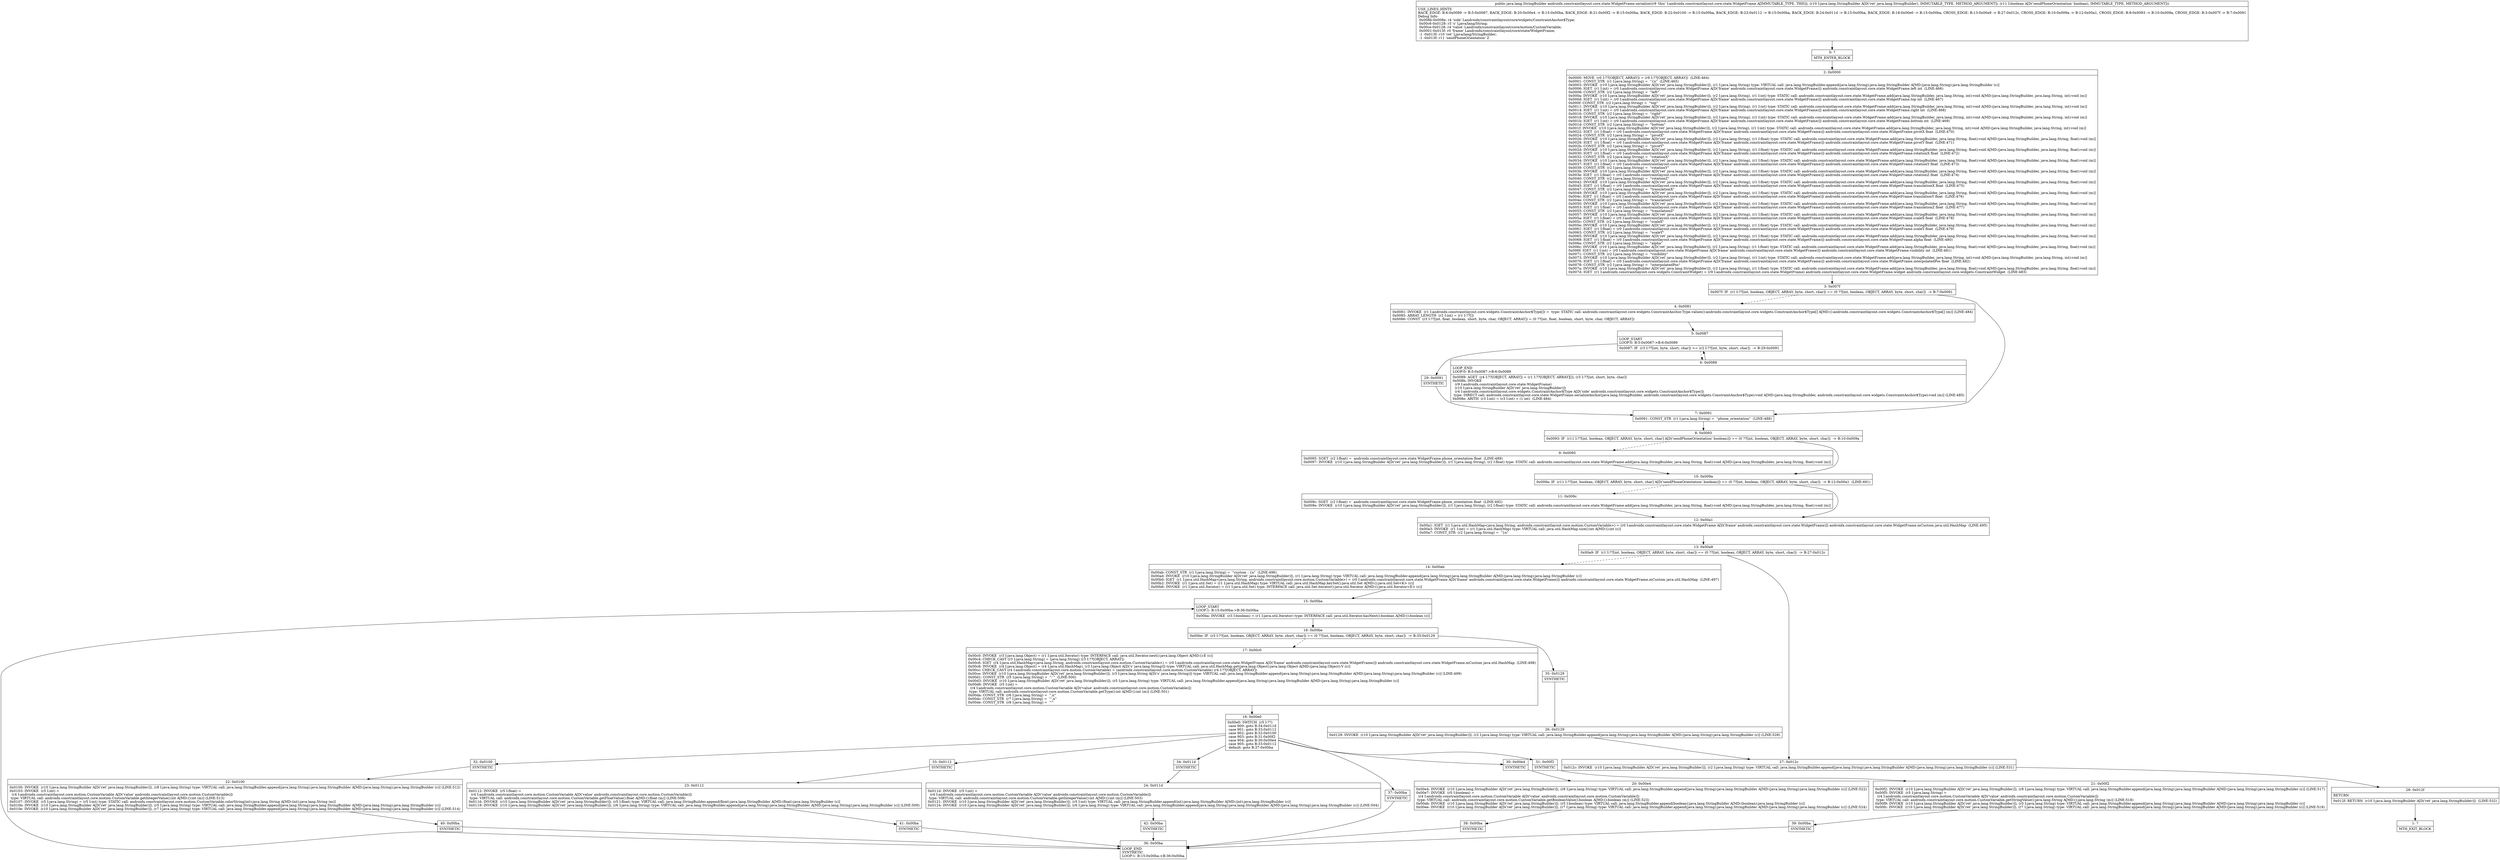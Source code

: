 digraph "CFG forandroidx.constraintlayout.core.state.WidgetFrame.serialize(Ljava\/lang\/StringBuilder;Z)Ljava\/lang\/StringBuilder;" {
Node_0 [shape=record,label="{0\:\ ?|MTH_ENTER_BLOCK\l}"];
Node_2 [shape=record,label="{2\:\ 0x0000|0x0000: MOVE  (r0 I:??[OBJECT, ARRAY]) = (r9 I:??[OBJECT, ARRAY])  (LINE:464)\l0x0001: CONST_STR  (r1 I:java.lang.String) =  \"\{n\"  (LINE:465)\l0x0003: INVOKE  (r10 I:java.lang.StringBuilder A[D('ret' java.lang.StringBuilder)]), (r1 I:java.lang.String) type: VIRTUAL call: java.lang.StringBuilder.append(java.lang.String):java.lang.StringBuilder A[MD:(java.lang.String):java.lang.StringBuilder (c)]\l0x0006: IGET  (r1 I:int) = (r0 I:androidx.constraintlayout.core.state.WidgetFrame A[D('frame' androidx.constraintlayout.core.state.WidgetFrame)]) androidx.constraintlayout.core.state.WidgetFrame.left int  (LINE:466)\l0x0008: CONST_STR  (r2 I:java.lang.String) =  \"left\" \l0x000a: INVOKE  (r10 I:java.lang.StringBuilder A[D('ret' java.lang.StringBuilder)]), (r2 I:java.lang.String), (r1 I:int) type: STATIC call: androidx.constraintlayout.core.state.WidgetFrame.add(java.lang.StringBuilder, java.lang.String, int):void A[MD:(java.lang.StringBuilder, java.lang.String, int):void (m)]\l0x000d: IGET  (r1 I:int) = (r0 I:androidx.constraintlayout.core.state.WidgetFrame A[D('frame' androidx.constraintlayout.core.state.WidgetFrame)]) androidx.constraintlayout.core.state.WidgetFrame.top int  (LINE:467)\l0x000f: CONST_STR  (r2 I:java.lang.String) =  \"top\" \l0x0011: INVOKE  (r10 I:java.lang.StringBuilder A[D('ret' java.lang.StringBuilder)]), (r2 I:java.lang.String), (r1 I:int) type: STATIC call: androidx.constraintlayout.core.state.WidgetFrame.add(java.lang.StringBuilder, java.lang.String, int):void A[MD:(java.lang.StringBuilder, java.lang.String, int):void (m)]\l0x0014: IGET  (r1 I:int) = (r0 I:androidx.constraintlayout.core.state.WidgetFrame A[D('frame' androidx.constraintlayout.core.state.WidgetFrame)]) androidx.constraintlayout.core.state.WidgetFrame.right int  (LINE:468)\l0x0016: CONST_STR  (r2 I:java.lang.String) =  \"right\" \l0x0018: INVOKE  (r10 I:java.lang.StringBuilder A[D('ret' java.lang.StringBuilder)]), (r2 I:java.lang.String), (r1 I:int) type: STATIC call: androidx.constraintlayout.core.state.WidgetFrame.add(java.lang.StringBuilder, java.lang.String, int):void A[MD:(java.lang.StringBuilder, java.lang.String, int):void (m)]\l0x001b: IGET  (r1 I:int) = (r0 I:androidx.constraintlayout.core.state.WidgetFrame A[D('frame' androidx.constraintlayout.core.state.WidgetFrame)]) androidx.constraintlayout.core.state.WidgetFrame.bottom int  (LINE:469)\l0x001d: CONST_STR  (r2 I:java.lang.String) =  \"bottom\" \l0x001f: INVOKE  (r10 I:java.lang.StringBuilder A[D('ret' java.lang.StringBuilder)]), (r2 I:java.lang.String), (r1 I:int) type: STATIC call: androidx.constraintlayout.core.state.WidgetFrame.add(java.lang.StringBuilder, java.lang.String, int):void A[MD:(java.lang.StringBuilder, java.lang.String, int):void (m)]\l0x0022: IGET  (r1 I:float) = (r0 I:androidx.constraintlayout.core.state.WidgetFrame A[D('frame' androidx.constraintlayout.core.state.WidgetFrame)]) androidx.constraintlayout.core.state.WidgetFrame.pivotX float  (LINE:470)\l0x0024: CONST_STR  (r2 I:java.lang.String) =  \"pivotX\" \l0x0026: INVOKE  (r10 I:java.lang.StringBuilder A[D('ret' java.lang.StringBuilder)]), (r2 I:java.lang.String), (r1 I:float) type: STATIC call: androidx.constraintlayout.core.state.WidgetFrame.add(java.lang.StringBuilder, java.lang.String, float):void A[MD:(java.lang.StringBuilder, java.lang.String, float):void (m)]\l0x0029: IGET  (r1 I:float) = (r0 I:androidx.constraintlayout.core.state.WidgetFrame A[D('frame' androidx.constraintlayout.core.state.WidgetFrame)]) androidx.constraintlayout.core.state.WidgetFrame.pivotY float  (LINE:471)\l0x002b: CONST_STR  (r2 I:java.lang.String) =  \"pivotY\" \l0x002d: INVOKE  (r10 I:java.lang.StringBuilder A[D('ret' java.lang.StringBuilder)]), (r2 I:java.lang.String), (r1 I:float) type: STATIC call: androidx.constraintlayout.core.state.WidgetFrame.add(java.lang.StringBuilder, java.lang.String, float):void A[MD:(java.lang.StringBuilder, java.lang.String, float):void (m)]\l0x0030: IGET  (r1 I:float) = (r0 I:androidx.constraintlayout.core.state.WidgetFrame A[D('frame' androidx.constraintlayout.core.state.WidgetFrame)]) androidx.constraintlayout.core.state.WidgetFrame.rotationX float  (LINE:472)\l0x0032: CONST_STR  (r2 I:java.lang.String) =  \"rotationX\" \l0x0034: INVOKE  (r10 I:java.lang.StringBuilder A[D('ret' java.lang.StringBuilder)]), (r2 I:java.lang.String), (r1 I:float) type: STATIC call: androidx.constraintlayout.core.state.WidgetFrame.add(java.lang.StringBuilder, java.lang.String, float):void A[MD:(java.lang.StringBuilder, java.lang.String, float):void (m)]\l0x0037: IGET  (r1 I:float) = (r0 I:androidx.constraintlayout.core.state.WidgetFrame A[D('frame' androidx.constraintlayout.core.state.WidgetFrame)]) androidx.constraintlayout.core.state.WidgetFrame.rotationY float  (LINE:473)\l0x0039: CONST_STR  (r2 I:java.lang.String) =  \"rotationY\" \l0x003b: INVOKE  (r10 I:java.lang.StringBuilder A[D('ret' java.lang.StringBuilder)]), (r2 I:java.lang.String), (r1 I:float) type: STATIC call: androidx.constraintlayout.core.state.WidgetFrame.add(java.lang.StringBuilder, java.lang.String, float):void A[MD:(java.lang.StringBuilder, java.lang.String, float):void (m)]\l0x003e: IGET  (r1 I:float) = (r0 I:androidx.constraintlayout.core.state.WidgetFrame A[D('frame' androidx.constraintlayout.core.state.WidgetFrame)]) androidx.constraintlayout.core.state.WidgetFrame.rotationZ float  (LINE:474)\l0x0040: CONST_STR  (r2 I:java.lang.String) =  \"rotationZ\" \l0x0042: INVOKE  (r10 I:java.lang.StringBuilder A[D('ret' java.lang.StringBuilder)]), (r2 I:java.lang.String), (r1 I:float) type: STATIC call: androidx.constraintlayout.core.state.WidgetFrame.add(java.lang.StringBuilder, java.lang.String, float):void A[MD:(java.lang.StringBuilder, java.lang.String, float):void (m)]\l0x0045: IGET  (r1 I:float) = (r0 I:androidx.constraintlayout.core.state.WidgetFrame A[D('frame' androidx.constraintlayout.core.state.WidgetFrame)]) androidx.constraintlayout.core.state.WidgetFrame.translationX float  (LINE:475)\l0x0047: CONST_STR  (r2 I:java.lang.String) =  \"translationX\" \l0x0049: INVOKE  (r10 I:java.lang.StringBuilder A[D('ret' java.lang.StringBuilder)]), (r2 I:java.lang.String), (r1 I:float) type: STATIC call: androidx.constraintlayout.core.state.WidgetFrame.add(java.lang.StringBuilder, java.lang.String, float):void A[MD:(java.lang.StringBuilder, java.lang.String, float):void (m)]\l0x004c: IGET  (r1 I:float) = (r0 I:androidx.constraintlayout.core.state.WidgetFrame A[D('frame' androidx.constraintlayout.core.state.WidgetFrame)]) androidx.constraintlayout.core.state.WidgetFrame.translationY float  (LINE:476)\l0x004e: CONST_STR  (r2 I:java.lang.String) =  \"translationY\" \l0x0050: INVOKE  (r10 I:java.lang.StringBuilder A[D('ret' java.lang.StringBuilder)]), (r2 I:java.lang.String), (r1 I:float) type: STATIC call: androidx.constraintlayout.core.state.WidgetFrame.add(java.lang.StringBuilder, java.lang.String, float):void A[MD:(java.lang.StringBuilder, java.lang.String, float):void (m)]\l0x0053: IGET  (r1 I:float) = (r0 I:androidx.constraintlayout.core.state.WidgetFrame A[D('frame' androidx.constraintlayout.core.state.WidgetFrame)]) androidx.constraintlayout.core.state.WidgetFrame.translationZ float  (LINE:477)\l0x0055: CONST_STR  (r2 I:java.lang.String) =  \"translationZ\" \l0x0057: INVOKE  (r10 I:java.lang.StringBuilder A[D('ret' java.lang.StringBuilder)]), (r2 I:java.lang.String), (r1 I:float) type: STATIC call: androidx.constraintlayout.core.state.WidgetFrame.add(java.lang.StringBuilder, java.lang.String, float):void A[MD:(java.lang.StringBuilder, java.lang.String, float):void (m)]\l0x005a: IGET  (r1 I:float) = (r0 I:androidx.constraintlayout.core.state.WidgetFrame A[D('frame' androidx.constraintlayout.core.state.WidgetFrame)]) androidx.constraintlayout.core.state.WidgetFrame.scaleX float  (LINE:478)\l0x005c: CONST_STR  (r2 I:java.lang.String) =  \"scaleX\" \l0x005e: INVOKE  (r10 I:java.lang.StringBuilder A[D('ret' java.lang.StringBuilder)]), (r2 I:java.lang.String), (r1 I:float) type: STATIC call: androidx.constraintlayout.core.state.WidgetFrame.add(java.lang.StringBuilder, java.lang.String, float):void A[MD:(java.lang.StringBuilder, java.lang.String, float):void (m)]\l0x0061: IGET  (r1 I:float) = (r0 I:androidx.constraintlayout.core.state.WidgetFrame A[D('frame' androidx.constraintlayout.core.state.WidgetFrame)]) androidx.constraintlayout.core.state.WidgetFrame.scaleY float  (LINE:479)\l0x0063: CONST_STR  (r2 I:java.lang.String) =  \"scaleY\" \l0x0065: INVOKE  (r10 I:java.lang.StringBuilder A[D('ret' java.lang.StringBuilder)]), (r2 I:java.lang.String), (r1 I:float) type: STATIC call: androidx.constraintlayout.core.state.WidgetFrame.add(java.lang.StringBuilder, java.lang.String, float):void A[MD:(java.lang.StringBuilder, java.lang.String, float):void (m)]\l0x0068: IGET  (r1 I:float) = (r0 I:androidx.constraintlayout.core.state.WidgetFrame A[D('frame' androidx.constraintlayout.core.state.WidgetFrame)]) androidx.constraintlayout.core.state.WidgetFrame.alpha float  (LINE:480)\l0x006a: CONST_STR  (r2 I:java.lang.String) =  \"alpha\" \l0x006c: INVOKE  (r10 I:java.lang.StringBuilder A[D('ret' java.lang.StringBuilder)]), (r2 I:java.lang.String), (r1 I:float) type: STATIC call: androidx.constraintlayout.core.state.WidgetFrame.add(java.lang.StringBuilder, java.lang.String, float):void A[MD:(java.lang.StringBuilder, java.lang.String, float):void (m)]\l0x006f: IGET  (r1 I:int) = (r0 I:androidx.constraintlayout.core.state.WidgetFrame A[D('frame' androidx.constraintlayout.core.state.WidgetFrame)]) androidx.constraintlayout.core.state.WidgetFrame.visibility int  (LINE:481)\l0x0071: CONST_STR  (r2 I:java.lang.String) =  \"visibility\" \l0x0073: INVOKE  (r10 I:java.lang.StringBuilder A[D('ret' java.lang.StringBuilder)]), (r2 I:java.lang.String), (r1 I:int) type: STATIC call: androidx.constraintlayout.core.state.WidgetFrame.add(java.lang.StringBuilder, java.lang.String, int):void A[MD:(java.lang.StringBuilder, java.lang.String, int):void (m)]\l0x0076: IGET  (r1 I:float) = (r0 I:androidx.constraintlayout.core.state.WidgetFrame A[D('frame' androidx.constraintlayout.core.state.WidgetFrame)]) androidx.constraintlayout.core.state.WidgetFrame.interpolatedPos float  (LINE:482)\l0x0078: CONST_STR  (r2 I:java.lang.String) =  \"interpolatedPos\" \l0x007a: INVOKE  (r10 I:java.lang.StringBuilder A[D('ret' java.lang.StringBuilder)]), (r2 I:java.lang.String), (r1 I:float) type: STATIC call: androidx.constraintlayout.core.state.WidgetFrame.add(java.lang.StringBuilder, java.lang.String, float):void A[MD:(java.lang.StringBuilder, java.lang.String, float):void (m)]\l0x007d: IGET  (r1 I:androidx.constraintlayout.core.widgets.ConstraintWidget) = (r9 I:androidx.constraintlayout.core.state.WidgetFrame) androidx.constraintlayout.core.state.WidgetFrame.widget androidx.constraintlayout.core.widgets.ConstraintWidget  (LINE:483)\l}"];
Node_3 [shape=record,label="{3\:\ 0x007f|0x007f: IF  (r1 I:??[int, boolean, OBJECT, ARRAY, byte, short, char]) == (0 ??[int, boolean, OBJECT, ARRAY, byte, short, char])  \-\> B:7:0x0091 \l}"];
Node_4 [shape=record,label="{4\:\ 0x0081|0x0081: INVOKE  (r1 I:androidx.constraintlayout.core.widgets.ConstraintAnchor$Type[]) =  type: STATIC call: androidx.constraintlayout.core.widgets.ConstraintAnchor.Type.values():androidx.constraintlayout.core.widgets.ConstraintAnchor$Type[] A[MD:():androidx.constraintlayout.core.widgets.ConstraintAnchor$Type[] (m)] (LINE:484)\l0x0085: ARRAY_LENGTH  (r2 I:int) = (r1 I:??[]) \l0x0086: CONST  (r3 I:??[int, float, boolean, short, byte, char, OBJECT, ARRAY]) = (0 ??[int, float, boolean, short, byte, char, OBJECT, ARRAY]) \l}"];
Node_5 [shape=record,label="{5\:\ 0x0087|LOOP_START\lLOOP:0: B:5:0x0087\-\>B:6:0x0089\l|0x0087: IF  (r3 I:??[int, byte, short, char]) \>= (r2 I:??[int, byte, short, char])  \-\> B:29:0x0091 \l}"];
Node_6 [shape=record,label="{6\:\ 0x0089|LOOP_END\lLOOP:0: B:5:0x0087\-\>B:6:0x0089\l|0x0089: AGET  (r4 I:??[OBJECT, ARRAY]) = (r1 I:??[OBJECT, ARRAY][]), (r3 I:??[int, short, byte, char]) \l0x008b: INVOKE  \l  (r9 I:androidx.constraintlayout.core.state.WidgetFrame)\l  (r10 I:java.lang.StringBuilder A[D('ret' java.lang.StringBuilder)])\l  (r4 I:androidx.constraintlayout.core.widgets.ConstraintAnchor$Type A[D('side' androidx.constraintlayout.core.widgets.ConstraintAnchor$Type)])\l type: DIRECT call: androidx.constraintlayout.core.state.WidgetFrame.serializeAnchor(java.lang.StringBuilder, androidx.constraintlayout.core.widgets.ConstraintAnchor$Type):void A[MD:(java.lang.StringBuilder, androidx.constraintlayout.core.widgets.ConstraintAnchor$Type):void (m)] (LINE:485)\l0x008e: ARITH  (r3 I:int) = (r3 I:int) + (1 int)  (LINE:484)\l}"];
Node_29 [shape=record,label="{29\:\ 0x0091|SYNTHETIC\l}"];
Node_7 [shape=record,label="{7\:\ 0x0091|0x0091: CONST_STR  (r1 I:java.lang.String) =  \"phone_orientation\"  (LINE:488)\l}"];
Node_8 [shape=record,label="{8\:\ 0x0093|0x0093: IF  (r11 I:??[int, boolean, OBJECT, ARRAY, byte, short, char] A[D('sendPhoneOrientation' boolean)]) == (0 ??[int, boolean, OBJECT, ARRAY, byte, short, char])  \-\> B:10:0x009a \l}"];
Node_9 [shape=record,label="{9\:\ 0x0095|0x0095: SGET  (r2 I:float) =  androidx.constraintlayout.core.state.WidgetFrame.phone_orientation float  (LINE:489)\l0x0097: INVOKE  (r10 I:java.lang.StringBuilder A[D('ret' java.lang.StringBuilder)]), (r1 I:java.lang.String), (r2 I:float) type: STATIC call: androidx.constraintlayout.core.state.WidgetFrame.add(java.lang.StringBuilder, java.lang.String, float):void A[MD:(java.lang.StringBuilder, java.lang.String, float):void (m)]\l}"];
Node_10 [shape=record,label="{10\:\ 0x009a|0x009a: IF  (r11 I:??[int, boolean, OBJECT, ARRAY, byte, short, char] A[D('sendPhoneOrientation' boolean)]) == (0 ??[int, boolean, OBJECT, ARRAY, byte, short, char])  \-\> B:12:0x00a1  (LINE:491)\l}"];
Node_11 [shape=record,label="{11\:\ 0x009c|0x009c: SGET  (r2 I:float) =  androidx.constraintlayout.core.state.WidgetFrame.phone_orientation float  (LINE:492)\l0x009e: INVOKE  (r10 I:java.lang.StringBuilder A[D('ret' java.lang.StringBuilder)]), (r1 I:java.lang.String), (r2 I:float) type: STATIC call: androidx.constraintlayout.core.state.WidgetFrame.add(java.lang.StringBuilder, java.lang.String, float):void A[MD:(java.lang.StringBuilder, java.lang.String, float):void (m)]\l}"];
Node_12 [shape=record,label="{12\:\ 0x00a1|0x00a1: IGET  (r1 I:java.util.HashMap\<java.lang.String, androidx.constraintlayout.core.motion.CustomVariable\>) = (r0 I:androidx.constraintlayout.core.state.WidgetFrame A[D('frame' androidx.constraintlayout.core.state.WidgetFrame)]) androidx.constraintlayout.core.state.WidgetFrame.mCustom java.util.HashMap  (LINE:495)\l0x00a3: INVOKE  (r1 I:int) = (r1 I:java.util.HashMap) type: VIRTUAL call: java.util.HashMap.size():int A[MD:():int (c)]\l0x00a7: CONST_STR  (r2 I:java.lang.String) =  \"\}n\" \l}"];
Node_13 [shape=record,label="{13\:\ 0x00a9|0x00a9: IF  (r1 I:??[int, boolean, OBJECT, ARRAY, byte, short, char]) == (0 ??[int, boolean, OBJECT, ARRAY, byte, short, char])  \-\> B:27:0x012c \l}"];
Node_14 [shape=record,label="{14\:\ 0x00ab|0x00ab: CONST_STR  (r1 I:java.lang.String) =  \"custom : \{n\"  (LINE:496)\l0x00ad: INVOKE  (r10 I:java.lang.StringBuilder A[D('ret' java.lang.StringBuilder)]), (r1 I:java.lang.String) type: VIRTUAL call: java.lang.StringBuilder.append(java.lang.String):java.lang.StringBuilder A[MD:(java.lang.String):java.lang.StringBuilder (c)]\l0x00b0: IGET  (r1 I:java.util.HashMap\<java.lang.String, androidx.constraintlayout.core.motion.CustomVariable\>) = (r0 I:androidx.constraintlayout.core.state.WidgetFrame A[D('frame' androidx.constraintlayout.core.state.WidgetFrame)]) androidx.constraintlayout.core.state.WidgetFrame.mCustom java.util.HashMap  (LINE:497)\l0x00b2: INVOKE  (r1 I:java.util.Set) = (r1 I:java.util.HashMap) type: VIRTUAL call: java.util.HashMap.keySet():java.util.Set A[MD:():java.util.Set\<K\> (c)]\l0x00b6: INVOKE  (r1 I:java.util.Iterator) = (r1 I:java.util.Set) type: INTERFACE call: java.util.Set.iterator():java.util.Iterator A[MD:():java.util.Iterator\<E\> (c)]\l}"];
Node_15 [shape=record,label="{15\:\ 0x00ba|LOOP_START\lLOOP:1: B:15:0x00ba\-\>B:36:0x00ba\l|0x00ba: INVOKE  (r3 I:boolean) = (r1 I:java.util.Iterator) type: INTERFACE call: java.util.Iterator.hasNext():boolean A[MD:():boolean (c)]\l}"];
Node_16 [shape=record,label="{16\:\ 0x00be|0x00be: IF  (r3 I:??[int, boolean, OBJECT, ARRAY, byte, short, char]) == (0 ??[int, boolean, OBJECT, ARRAY, byte, short, char])  \-\> B:35:0x0129 \l}"];
Node_17 [shape=record,label="{17\:\ 0x00c0|0x00c0: INVOKE  (r3 I:java.lang.Object) = (r1 I:java.util.Iterator) type: INTERFACE call: java.util.Iterator.next():java.lang.Object A[MD:():E (c)]\l0x00c4: CHECK_CAST (r3 I:java.lang.String) = (java.lang.String) (r3 I:??[OBJECT, ARRAY]) \l0x00c6: IGET  (r4 I:java.util.HashMap\<java.lang.String, androidx.constraintlayout.core.motion.CustomVariable\>) = (r0 I:androidx.constraintlayout.core.state.WidgetFrame A[D('frame' androidx.constraintlayout.core.state.WidgetFrame)]) androidx.constraintlayout.core.state.WidgetFrame.mCustom java.util.HashMap  (LINE:498)\l0x00c8: INVOKE  (r4 I:java.lang.Object) = (r4 I:java.util.HashMap), (r3 I:java.lang.Object A[D('s' java.lang.String)]) type: VIRTUAL call: java.util.HashMap.get(java.lang.Object):java.lang.Object A[MD:(java.lang.Object):V (c)]\l0x00cc: CHECK_CAST (r4 I:androidx.constraintlayout.core.motion.CustomVariable) = (androidx.constraintlayout.core.motion.CustomVariable) (r4 I:??[OBJECT, ARRAY]) \l0x00ce: INVOKE  (r10 I:java.lang.StringBuilder A[D('ret' java.lang.StringBuilder)]), (r3 I:java.lang.String A[D('s' java.lang.String)]) type: VIRTUAL call: java.lang.StringBuilder.append(java.lang.String):java.lang.StringBuilder A[MD:(java.lang.String):java.lang.StringBuilder (c)] (LINE:499)\l0x00d1: CONST_STR  (r5 I:java.lang.String) =  \": \"  (LINE:500)\l0x00d3: INVOKE  (r10 I:java.lang.StringBuilder A[D('ret' java.lang.StringBuilder)]), (r5 I:java.lang.String) type: VIRTUAL call: java.lang.StringBuilder.append(java.lang.String):java.lang.StringBuilder A[MD:(java.lang.String):java.lang.StringBuilder (c)]\l0x00d6: INVOKE  (r5 I:int) = \l  (r4 I:androidx.constraintlayout.core.motion.CustomVariable A[D('value' androidx.constraintlayout.core.motion.CustomVariable)])\l type: VIRTUAL call: androidx.constraintlayout.core.motion.CustomVariable.getType():int A[MD:():int (m)] (LINE:501)\l0x00da: CONST_STR  (r6 I:java.lang.String) =  \",n\" \l0x00dc: CONST_STR  (r7 I:java.lang.String) =  \"',n\" \l0x00de: CONST_STR  (r8 I:java.lang.String) =  \"'\" \l}"];
Node_18 [shape=record,label="{18\:\ 0x00e0|0x00e0: SWITCH  (r5 I:??)\l case 900: goto B:34:0x011d\l case 901: goto B:33:0x0112\l case 902: goto B:32:0x0100\l case 903: goto B:31:0x00f2\l case 904: goto B:30:0x00e4\l case 905: goto B:33:0x0112\l default: goto B:37:0x00ba \l}"];
Node_30 [shape=record,label="{30\:\ 0x00e4|SYNTHETIC\l}"];
Node_20 [shape=record,label="{20\:\ 0x00e4|0x00e4: INVOKE  (r10 I:java.lang.StringBuilder A[D('ret' java.lang.StringBuilder)]), (r8 I:java.lang.String) type: VIRTUAL call: java.lang.StringBuilder.append(java.lang.String):java.lang.StringBuilder A[MD:(java.lang.String):java.lang.StringBuilder (c)] (LINE:522)\l0x00e7: INVOKE  (r5 I:boolean) = \l  (r4 I:androidx.constraintlayout.core.motion.CustomVariable A[D('value' androidx.constraintlayout.core.motion.CustomVariable)])\l type: VIRTUAL call: androidx.constraintlayout.core.motion.CustomVariable.getBooleanValue():boolean A[MD:():boolean (m)] (LINE:523)\l0x00eb: INVOKE  (r10 I:java.lang.StringBuilder A[D('ret' java.lang.StringBuilder)]), (r5 I:boolean) type: VIRTUAL call: java.lang.StringBuilder.append(boolean):java.lang.StringBuilder A[MD:(boolean):java.lang.StringBuilder (c)]\l0x00ee: INVOKE  (r10 I:java.lang.StringBuilder A[D('ret' java.lang.StringBuilder)]), (r7 I:java.lang.String) type: VIRTUAL call: java.lang.StringBuilder.append(java.lang.String):java.lang.StringBuilder A[MD:(java.lang.String):java.lang.StringBuilder (c)] (LINE:524)\l}"];
Node_38 [shape=record,label="{38\:\ 0x00ba|SYNTHETIC\l}"];
Node_36 [shape=record,label="{36\:\ 0x00ba|LOOP_END\lSYNTHETIC\lLOOP:1: B:15:0x00ba\-\>B:36:0x00ba\l}"];
Node_31 [shape=record,label="{31\:\ 0x00f2|SYNTHETIC\l}"];
Node_21 [shape=record,label="{21\:\ 0x00f2|0x00f2: INVOKE  (r10 I:java.lang.StringBuilder A[D('ret' java.lang.StringBuilder)]), (r8 I:java.lang.String) type: VIRTUAL call: java.lang.StringBuilder.append(java.lang.String):java.lang.StringBuilder A[MD:(java.lang.String):java.lang.StringBuilder (c)] (LINE:517)\l0x00f5: INVOKE  (r5 I:java.lang.String) = \l  (r4 I:androidx.constraintlayout.core.motion.CustomVariable A[D('value' androidx.constraintlayout.core.motion.CustomVariable)])\l type: VIRTUAL call: androidx.constraintlayout.core.motion.CustomVariable.getStringValue():java.lang.String A[MD:():java.lang.String (m)] (LINE:518)\l0x00f9: INVOKE  (r10 I:java.lang.StringBuilder A[D('ret' java.lang.StringBuilder)]), (r5 I:java.lang.String) type: VIRTUAL call: java.lang.StringBuilder.append(java.lang.String):java.lang.StringBuilder A[MD:(java.lang.String):java.lang.StringBuilder (c)]\l0x00fc: INVOKE  (r10 I:java.lang.StringBuilder A[D('ret' java.lang.StringBuilder)]), (r7 I:java.lang.String) type: VIRTUAL call: java.lang.StringBuilder.append(java.lang.String):java.lang.StringBuilder A[MD:(java.lang.String):java.lang.StringBuilder (c)] (LINE:519)\l}"];
Node_39 [shape=record,label="{39\:\ 0x00ba|SYNTHETIC\l}"];
Node_32 [shape=record,label="{32\:\ 0x0100|SYNTHETIC\l}"];
Node_22 [shape=record,label="{22\:\ 0x0100|0x0100: INVOKE  (r10 I:java.lang.StringBuilder A[D('ret' java.lang.StringBuilder)]), (r8 I:java.lang.String) type: VIRTUAL call: java.lang.StringBuilder.append(java.lang.String):java.lang.StringBuilder A[MD:(java.lang.String):java.lang.StringBuilder (c)] (LINE:512)\l0x0103: INVOKE  (r5 I:int) = \l  (r4 I:androidx.constraintlayout.core.motion.CustomVariable A[D('value' androidx.constraintlayout.core.motion.CustomVariable)])\l type: VIRTUAL call: androidx.constraintlayout.core.motion.CustomVariable.getIntegerValue():int A[MD:():int (m)] (LINE:513)\l0x0107: INVOKE  (r5 I:java.lang.String) = (r5 I:int) type: STATIC call: androidx.constraintlayout.core.motion.CustomVariable.colorString(int):java.lang.String A[MD:(int):java.lang.String (m)]\l0x010b: INVOKE  (r10 I:java.lang.StringBuilder A[D('ret' java.lang.StringBuilder)]), (r5 I:java.lang.String) type: VIRTUAL call: java.lang.StringBuilder.append(java.lang.String):java.lang.StringBuilder A[MD:(java.lang.String):java.lang.StringBuilder (c)]\l0x010e: INVOKE  (r10 I:java.lang.StringBuilder A[D('ret' java.lang.StringBuilder)]), (r7 I:java.lang.String) type: VIRTUAL call: java.lang.StringBuilder.append(java.lang.String):java.lang.StringBuilder A[MD:(java.lang.String):java.lang.StringBuilder (c)] (LINE:514)\l}"];
Node_40 [shape=record,label="{40\:\ 0x00ba|SYNTHETIC\l}"];
Node_33 [shape=record,label="{33\:\ 0x0112|SYNTHETIC\l}"];
Node_23 [shape=record,label="{23\:\ 0x0112|0x0112: INVOKE  (r5 I:float) = \l  (r4 I:androidx.constraintlayout.core.motion.CustomVariable A[D('value' androidx.constraintlayout.core.motion.CustomVariable)])\l type: VIRTUAL call: androidx.constraintlayout.core.motion.CustomVariable.getFloatValue():float A[MD:():float (m)] (LINE:508)\l0x0116: INVOKE  (r10 I:java.lang.StringBuilder A[D('ret' java.lang.StringBuilder)]), (r5 I:float) type: VIRTUAL call: java.lang.StringBuilder.append(float):java.lang.StringBuilder A[MD:(float):java.lang.StringBuilder (c)]\l0x0119: INVOKE  (r10 I:java.lang.StringBuilder A[D('ret' java.lang.StringBuilder)]), (r6 I:java.lang.String) type: VIRTUAL call: java.lang.StringBuilder.append(java.lang.String):java.lang.StringBuilder A[MD:(java.lang.String):java.lang.StringBuilder (c)] (LINE:509)\l}"];
Node_41 [shape=record,label="{41\:\ 0x00ba|SYNTHETIC\l}"];
Node_34 [shape=record,label="{34\:\ 0x011d|SYNTHETIC\l}"];
Node_24 [shape=record,label="{24\:\ 0x011d|0x011d: INVOKE  (r5 I:int) = \l  (r4 I:androidx.constraintlayout.core.motion.CustomVariable A[D('value' androidx.constraintlayout.core.motion.CustomVariable)])\l type: VIRTUAL call: androidx.constraintlayout.core.motion.CustomVariable.getIntegerValue():int A[MD:():int (m)] (LINE:503)\l0x0121: INVOKE  (r10 I:java.lang.StringBuilder A[D('ret' java.lang.StringBuilder)]), (r5 I:int) type: VIRTUAL call: java.lang.StringBuilder.append(int):java.lang.StringBuilder A[MD:(int):java.lang.StringBuilder (c)]\l0x0124: INVOKE  (r10 I:java.lang.StringBuilder A[D('ret' java.lang.StringBuilder)]), (r6 I:java.lang.String) type: VIRTUAL call: java.lang.StringBuilder.append(java.lang.String):java.lang.StringBuilder A[MD:(java.lang.String):java.lang.StringBuilder (c)] (LINE:504)\l}"];
Node_42 [shape=record,label="{42\:\ 0x00ba|SYNTHETIC\l}"];
Node_37 [shape=record,label="{37\:\ 0x00ba|SYNTHETIC\l}"];
Node_35 [shape=record,label="{35\:\ 0x0129|SYNTHETIC\l}"];
Node_26 [shape=record,label="{26\:\ 0x0129|0x0129: INVOKE  (r10 I:java.lang.StringBuilder A[D('ret' java.lang.StringBuilder)]), (r2 I:java.lang.String) type: VIRTUAL call: java.lang.StringBuilder.append(java.lang.String):java.lang.StringBuilder A[MD:(java.lang.String):java.lang.StringBuilder (c)] (LINE:528)\l}"];
Node_27 [shape=record,label="{27\:\ 0x012c|0x012c: INVOKE  (r10 I:java.lang.StringBuilder A[D('ret' java.lang.StringBuilder)]), (r2 I:java.lang.String) type: VIRTUAL call: java.lang.StringBuilder.append(java.lang.String):java.lang.StringBuilder A[MD:(java.lang.String):java.lang.StringBuilder (c)] (LINE:531)\l}"];
Node_28 [shape=record,label="{28\:\ 0x012f|RETURN\l|0x012f: RETURN  (r10 I:java.lang.StringBuilder A[D('ret' java.lang.StringBuilder)])  (LINE:532)\l}"];
Node_1 [shape=record,label="{1\:\ ?|MTH_EXIT_BLOCK\l}"];
MethodNode[shape=record,label="{public java.lang.StringBuilder androidx.constraintlayout.core.state.WidgetFrame.serialize((r9 'this' I:androidx.constraintlayout.core.state.WidgetFrame A[IMMUTABLE_TYPE, THIS]), (r10 I:java.lang.StringBuilder A[D('ret' java.lang.StringBuilder), IMMUTABLE_TYPE, METHOD_ARGUMENT]), (r11 I:boolean A[D('sendPhoneOrientation' boolean), IMMUTABLE_TYPE, METHOD_ARGUMENT]))  | USE_LINES_HINTS\lBACK_EDGE: B:6:0x0089 \-\> B:5:0x0087, BACK_EDGE: B:20:0x00e4 \-\> B:15:0x00ba, BACK_EDGE: B:21:0x00f2 \-\> B:15:0x00ba, BACK_EDGE: B:22:0x0100 \-\> B:15:0x00ba, BACK_EDGE: B:23:0x0112 \-\> B:15:0x00ba, BACK_EDGE: B:24:0x011d \-\> B:15:0x00ba, BACK_EDGE: B:18:0x00e0 \-\> B:15:0x00ba, CROSS_EDGE: B:13:0x00a9 \-\> B:27:0x012c, CROSS_EDGE: B:10:0x009a \-\> B:12:0x00a1, CROSS_EDGE: B:8:0x0093 \-\> B:10:0x009a, CROSS_EDGE: B:3:0x007f \-\> B:7:0x0091\lDebug Info:\l  0x008b\-0x008e: r4 'side' Landroidx\/constraintlayout\/core\/widgets\/ConstraintAnchor$Type;\l  0x00c6\-0x0128: r3 's' Ljava\/lang\/String;\l  0x00ce\-0x0128: r4 'value' Landroidx\/constraintlayout\/core\/motion\/CustomVariable;\l  0x0001\-0x013f: r0 'frame' Landroidx\/constraintlayout\/core\/state\/WidgetFrame;\l  \-1 \-0x013f: r10 'ret' Ljava\/lang\/StringBuilder;\l  \-1 \-0x013f: r11 'sendPhoneOrientation' Z\l}"];
MethodNode -> Node_0;Node_0 -> Node_2;
Node_2 -> Node_3;
Node_3 -> Node_4[style=dashed];
Node_3 -> Node_7;
Node_4 -> Node_5;
Node_5 -> Node_6[style=dashed];
Node_5 -> Node_29;
Node_6 -> Node_5;
Node_29 -> Node_7;
Node_7 -> Node_8;
Node_8 -> Node_9[style=dashed];
Node_8 -> Node_10;
Node_9 -> Node_10;
Node_10 -> Node_11[style=dashed];
Node_10 -> Node_12;
Node_11 -> Node_12;
Node_12 -> Node_13;
Node_13 -> Node_14[style=dashed];
Node_13 -> Node_27;
Node_14 -> Node_15;
Node_15 -> Node_16;
Node_16 -> Node_17[style=dashed];
Node_16 -> Node_35;
Node_17 -> Node_18;
Node_18 -> Node_30;
Node_18 -> Node_31;
Node_18 -> Node_32;
Node_18 -> Node_33;
Node_18 -> Node_34;
Node_18 -> Node_37;
Node_30 -> Node_20;
Node_20 -> Node_38;
Node_38 -> Node_36;
Node_36 -> Node_15;
Node_31 -> Node_21;
Node_21 -> Node_39;
Node_39 -> Node_36;
Node_32 -> Node_22;
Node_22 -> Node_40;
Node_40 -> Node_36;
Node_33 -> Node_23;
Node_23 -> Node_41;
Node_41 -> Node_36;
Node_34 -> Node_24;
Node_24 -> Node_42;
Node_42 -> Node_36;
Node_37 -> Node_36;
Node_35 -> Node_26;
Node_26 -> Node_27;
Node_27 -> Node_28;
Node_28 -> Node_1;
}

